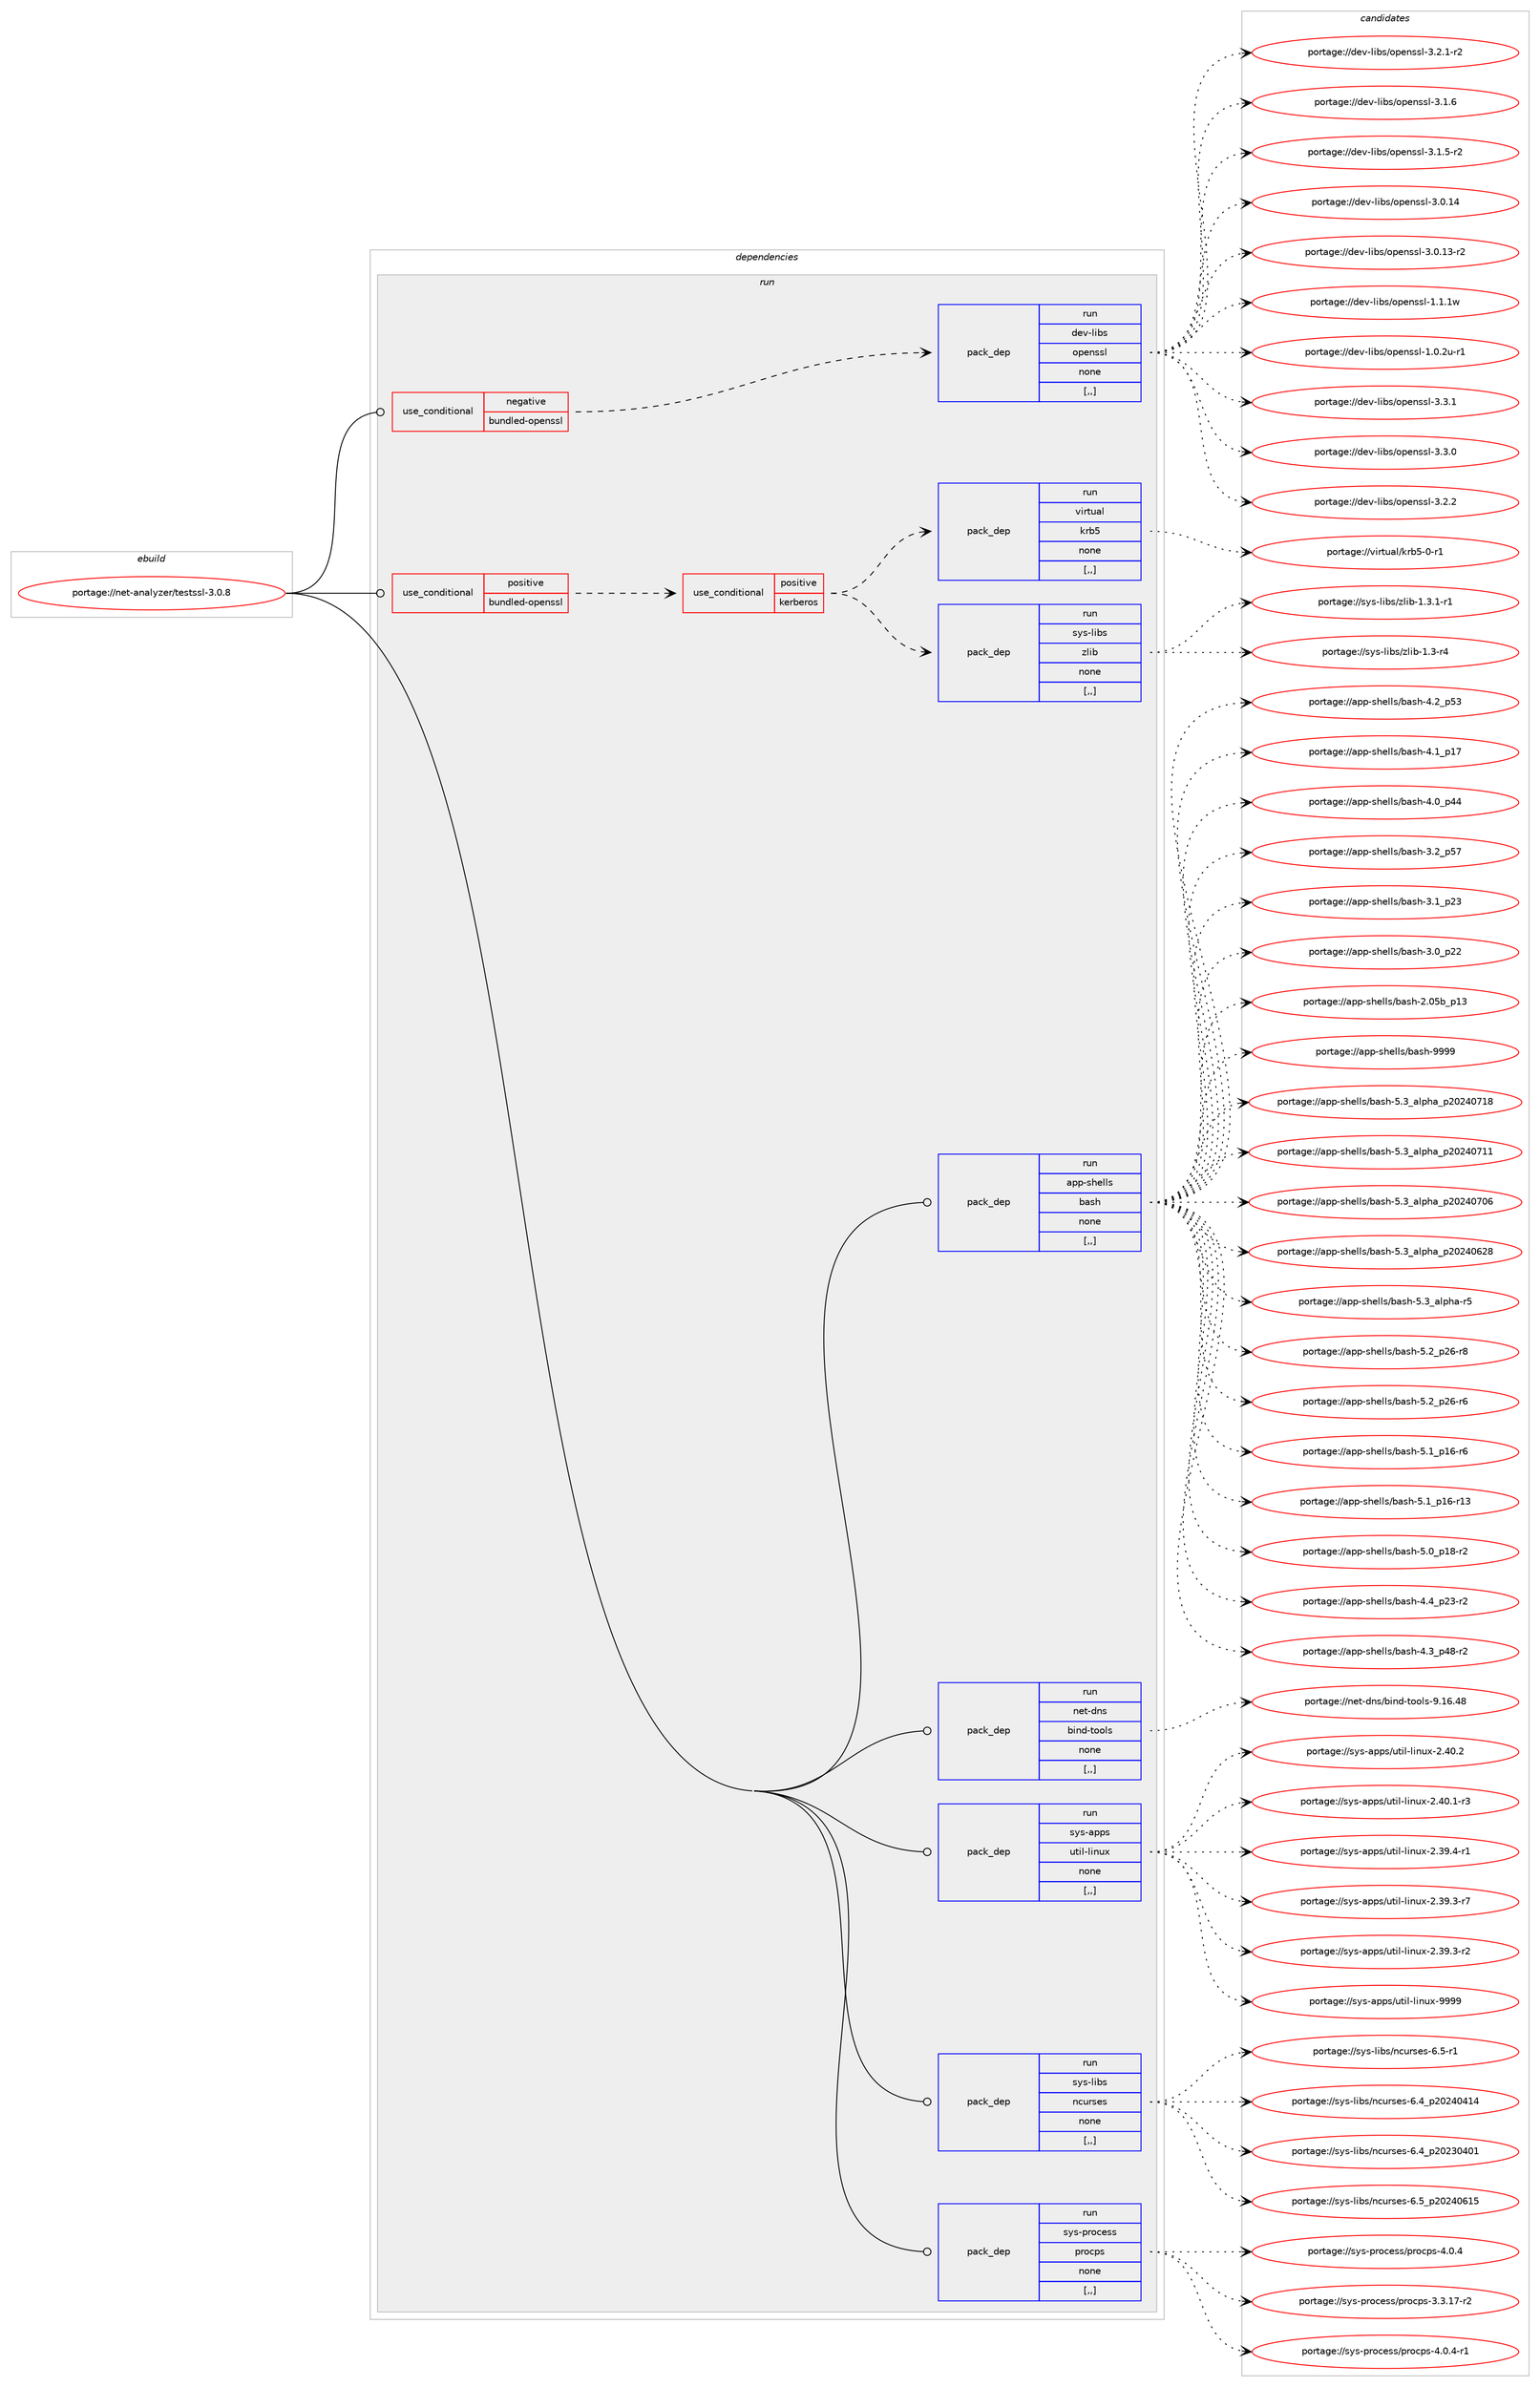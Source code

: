 digraph prolog {

# *************
# Graph options
# *************

newrank=true;
concentrate=true;
compound=true;
graph [rankdir=LR,fontname=Helvetica,fontsize=10,ranksep=1.5];#, ranksep=2.5, nodesep=0.2];
edge  [arrowhead=vee];
node  [fontname=Helvetica,fontsize=10];

# **********
# The ebuild
# **********

subgraph cluster_leftcol {
color=gray;
label=<<i>ebuild</i>>;
id [label="portage://net-analyzer/testssl-3.0.8", color=red, width=4, href="../net-analyzer/testssl-3.0.8.svg"];
}

# ****************
# The dependencies
# ****************

subgraph cluster_midcol {
color=gray;
label=<<i>dependencies</i>>;
subgraph cluster_compile {
fillcolor="#eeeeee";
style=filled;
label=<<i>compile</i>>;
}
subgraph cluster_compileandrun {
fillcolor="#eeeeee";
style=filled;
label=<<i>compile and run</i>>;
}
subgraph cluster_run {
fillcolor="#eeeeee";
style=filled;
label=<<i>run</i>>;
subgraph cond88330 {
dependency342346 [label=<<TABLE BORDER="0" CELLBORDER="1" CELLSPACING="0" CELLPADDING="4"><TR><TD ROWSPAN="3" CELLPADDING="10">use_conditional</TD></TR><TR><TD>negative</TD></TR><TR><TD>bundled-openssl</TD></TR></TABLE>>, shape=none, color=red];
subgraph pack251414 {
dependency342347 [label=<<TABLE BORDER="0" CELLBORDER="1" CELLSPACING="0" CELLPADDING="4" WIDTH="220"><TR><TD ROWSPAN="6" CELLPADDING="30">pack_dep</TD></TR><TR><TD WIDTH="110">run</TD></TR><TR><TD>dev-libs</TD></TR><TR><TD>openssl</TD></TR><TR><TD>none</TD></TR><TR><TD>[,,]</TD></TR></TABLE>>, shape=none, color=blue];
}
dependency342346:e -> dependency342347:w [weight=20,style="dashed",arrowhead="vee"];
}
id:e -> dependency342346:w [weight=20,style="solid",arrowhead="odot"];
subgraph cond88331 {
dependency342348 [label=<<TABLE BORDER="0" CELLBORDER="1" CELLSPACING="0" CELLPADDING="4"><TR><TD ROWSPAN="3" CELLPADDING="10">use_conditional</TD></TR><TR><TD>positive</TD></TR><TR><TD>bundled-openssl</TD></TR></TABLE>>, shape=none, color=red];
subgraph cond88332 {
dependency342349 [label=<<TABLE BORDER="0" CELLBORDER="1" CELLSPACING="0" CELLPADDING="4"><TR><TD ROWSPAN="3" CELLPADDING="10">use_conditional</TD></TR><TR><TD>positive</TD></TR><TR><TD>kerberos</TD></TR></TABLE>>, shape=none, color=red];
subgraph pack251415 {
dependency342350 [label=<<TABLE BORDER="0" CELLBORDER="1" CELLSPACING="0" CELLPADDING="4" WIDTH="220"><TR><TD ROWSPAN="6" CELLPADDING="30">pack_dep</TD></TR><TR><TD WIDTH="110">run</TD></TR><TR><TD>sys-libs</TD></TR><TR><TD>zlib</TD></TR><TR><TD>none</TD></TR><TR><TD>[,,]</TD></TR></TABLE>>, shape=none, color=blue];
}
dependency342349:e -> dependency342350:w [weight=20,style="dashed",arrowhead="vee"];
subgraph pack251416 {
dependency342351 [label=<<TABLE BORDER="0" CELLBORDER="1" CELLSPACING="0" CELLPADDING="4" WIDTH="220"><TR><TD ROWSPAN="6" CELLPADDING="30">pack_dep</TD></TR><TR><TD WIDTH="110">run</TD></TR><TR><TD>virtual</TD></TR><TR><TD>krb5</TD></TR><TR><TD>none</TD></TR><TR><TD>[,,]</TD></TR></TABLE>>, shape=none, color=blue];
}
dependency342349:e -> dependency342351:w [weight=20,style="dashed",arrowhead="vee"];
}
dependency342348:e -> dependency342349:w [weight=20,style="dashed",arrowhead="vee"];
}
id:e -> dependency342348:w [weight=20,style="solid",arrowhead="odot"];
subgraph pack251417 {
dependency342352 [label=<<TABLE BORDER="0" CELLBORDER="1" CELLSPACING="0" CELLPADDING="4" WIDTH="220"><TR><TD ROWSPAN="6" CELLPADDING="30">pack_dep</TD></TR><TR><TD WIDTH="110">run</TD></TR><TR><TD>app-shells</TD></TR><TR><TD>bash</TD></TR><TR><TD>none</TD></TR><TR><TD>[,,]</TD></TR></TABLE>>, shape=none, color=blue];
}
id:e -> dependency342352:w [weight=20,style="solid",arrowhead="odot"];
subgraph pack251418 {
dependency342353 [label=<<TABLE BORDER="0" CELLBORDER="1" CELLSPACING="0" CELLPADDING="4" WIDTH="220"><TR><TD ROWSPAN="6" CELLPADDING="30">pack_dep</TD></TR><TR><TD WIDTH="110">run</TD></TR><TR><TD>net-dns</TD></TR><TR><TD>bind-tools</TD></TR><TR><TD>none</TD></TR><TR><TD>[,,]</TD></TR></TABLE>>, shape=none, color=blue];
}
id:e -> dependency342353:w [weight=20,style="solid",arrowhead="odot"];
subgraph pack251419 {
dependency342354 [label=<<TABLE BORDER="0" CELLBORDER="1" CELLSPACING="0" CELLPADDING="4" WIDTH="220"><TR><TD ROWSPAN="6" CELLPADDING="30">pack_dep</TD></TR><TR><TD WIDTH="110">run</TD></TR><TR><TD>sys-apps</TD></TR><TR><TD>util-linux</TD></TR><TR><TD>none</TD></TR><TR><TD>[,,]</TD></TR></TABLE>>, shape=none, color=blue];
}
id:e -> dependency342354:w [weight=20,style="solid",arrowhead="odot"];
subgraph pack251420 {
dependency342355 [label=<<TABLE BORDER="0" CELLBORDER="1" CELLSPACING="0" CELLPADDING="4" WIDTH="220"><TR><TD ROWSPAN="6" CELLPADDING="30">pack_dep</TD></TR><TR><TD WIDTH="110">run</TD></TR><TR><TD>sys-libs</TD></TR><TR><TD>ncurses</TD></TR><TR><TD>none</TD></TR><TR><TD>[,,]</TD></TR></TABLE>>, shape=none, color=blue];
}
id:e -> dependency342355:w [weight=20,style="solid",arrowhead="odot"];
subgraph pack251421 {
dependency342356 [label=<<TABLE BORDER="0" CELLBORDER="1" CELLSPACING="0" CELLPADDING="4" WIDTH="220"><TR><TD ROWSPAN="6" CELLPADDING="30">pack_dep</TD></TR><TR><TD WIDTH="110">run</TD></TR><TR><TD>sys-process</TD></TR><TR><TD>procps</TD></TR><TR><TD>none</TD></TR><TR><TD>[,,]</TD></TR></TABLE>>, shape=none, color=blue];
}
id:e -> dependency342356:w [weight=20,style="solid",arrowhead="odot"];
}
}

# **************
# The candidates
# **************

subgraph cluster_choices {
rank=same;
color=gray;
label=<<i>candidates</i>>;

subgraph choice251414 {
color=black;
nodesep=1;
choice100101118451081059811547111112101110115115108455146514649 [label="portage://dev-libs/openssl-3.3.1", color=red, width=4,href="../dev-libs/openssl-3.3.1.svg"];
choice100101118451081059811547111112101110115115108455146514648 [label="portage://dev-libs/openssl-3.3.0", color=red, width=4,href="../dev-libs/openssl-3.3.0.svg"];
choice100101118451081059811547111112101110115115108455146504650 [label="portage://dev-libs/openssl-3.2.2", color=red, width=4,href="../dev-libs/openssl-3.2.2.svg"];
choice1001011184510810598115471111121011101151151084551465046494511450 [label="portage://dev-libs/openssl-3.2.1-r2", color=red, width=4,href="../dev-libs/openssl-3.2.1-r2.svg"];
choice100101118451081059811547111112101110115115108455146494654 [label="portage://dev-libs/openssl-3.1.6", color=red, width=4,href="../dev-libs/openssl-3.1.6.svg"];
choice1001011184510810598115471111121011101151151084551464946534511450 [label="portage://dev-libs/openssl-3.1.5-r2", color=red, width=4,href="../dev-libs/openssl-3.1.5-r2.svg"];
choice10010111845108105981154711111210111011511510845514648464952 [label="portage://dev-libs/openssl-3.0.14", color=red, width=4,href="../dev-libs/openssl-3.0.14.svg"];
choice100101118451081059811547111112101110115115108455146484649514511450 [label="portage://dev-libs/openssl-3.0.13-r2", color=red, width=4,href="../dev-libs/openssl-3.0.13-r2.svg"];
choice100101118451081059811547111112101110115115108454946494649119 [label="portage://dev-libs/openssl-1.1.1w", color=red, width=4,href="../dev-libs/openssl-1.1.1w.svg"];
choice1001011184510810598115471111121011101151151084549464846501174511449 [label="portage://dev-libs/openssl-1.0.2u-r1", color=red, width=4,href="../dev-libs/openssl-1.0.2u-r1.svg"];
dependency342347:e -> choice100101118451081059811547111112101110115115108455146514649:w [style=dotted,weight="100"];
dependency342347:e -> choice100101118451081059811547111112101110115115108455146514648:w [style=dotted,weight="100"];
dependency342347:e -> choice100101118451081059811547111112101110115115108455146504650:w [style=dotted,weight="100"];
dependency342347:e -> choice1001011184510810598115471111121011101151151084551465046494511450:w [style=dotted,weight="100"];
dependency342347:e -> choice100101118451081059811547111112101110115115108455146494654:w [style=dotted,weight="100"];
dependency342347:e -> choice1001011184510810598115471111121011101151151084551464946534511450:w [style=dotted,weight="100"];
dependency342347:e -> choice10010111845108105981154711111210111011511510845514648464952:w [style=dotted,weight="100"];
dependency342347:e -> choice100101118451081059811547111112101110115115108455146484649514511450:w [style=dotted,weight="100"];
dependency342347:e -> choice100101118451081059811547111112101110115115108454946494649119:w [style=dotted,weight="100"];
dependency342347:e -> choice1001011184510810598115471111121011101151151084549464846501174511449:w [style=dotted,weight="100"];
}
subgraph choice251415 {
color=black;
nodesep=1;
choice115121115451081059811547122108105984549465146494511449 [label="portage://sys-libs/zlib-1.3.1-r1", color=red, width=4,href="../sys-libs/zlib-1.3.1-r1.svg"];
choice11512111545108105981154712210810598454946514511452 [label="portage://sys-libs/zlib-1.3-r4", color=red, width=4,href="../sys-libs/zlib-1.3-r4.svg"];
dependency342350:e -> choice115121115451081059811547122108105984549465146494511449:w [style=dotted,weight="100"];
dependency342350:e -> choice11512111545108105981154712210810598454946514511452:w [style=dotted,weight="100"];
}
subgraph choice251416 {
color=black;
nodesep=1;
choice1181051141161179710847107114985345484511449 [label="portage://virtual/krb5-0-r1", color=red, width=4,href="../virtual/krb5-0-r1.svg"];
dependency342351:e -> choice1181051141161179710847107114985345484511449:w [style=dotted,weight="100"];
}
subgraph choice251417 {
color=black;
nodesep=1;
choice97112112451151041011081081154798971151044557575757 [label="portage://app-shells/bash-9999", color=red, width=4,href="../app-shells/bash-9999.svg"];
choice971121124511510410110810811547989711510445534651959710811210497951125048505248554956 [label="portage://app-shells/bash-5.3_alpha_p20240718", color=red, width=4,href="../app-shells/bash-5.3_alpha_p20240718.svg"];
choice971121124511510410110810811547989711510445534651959710811210497951125048505248554949 [label="portage://app-shells/bash-5.3_alpha_p20240711", color=red, width=4,href="../app-shells/bash-5.3_alpha_p20240711.svg"];
choice971121124511510410110810811547989711510445534651959710811210497951125048505248554854 [label="portage://app-shells/bash-5.3_alpha_p20240706", color=red, width=4,href="../app-shells/bash-5.3_alpha_p20240706.svg"];
choice971121124511510410110810811547989711510445534651959710811210497951125048505248545056 [label="portage://app-shells/bash-5.3_alpha_p20240628", color=red, width=4,href="../app-shells/bash-5.3_alpha_p20240628.svg"];
choice9711211245115104101108108115479897115104455346519597108112104974511453 [label="portage://app-shells/bash-5.3_alpha-r5", color=red, width=4,href="../app-shells/bash-5.3_alpha-r5.svg"];
choice9711211245115104101108108115479897115104455346509511250544511456 [label="portage://app-shells/bash-5.2_p26-r8", color=red, width=4,href="../app-shells/bash-5.2_p26-r8.svg"];
choice9711211245115104101108108115479897115104455346509511250544511454 [label="portage://app-shells/bash-5.2_p26-r6", color=red, width=4,href="../app-shells/bash-5.2_p26-r6.svg"];
choice9711211245115104101108108115479897115104455346499511249544511454 [label="portage://app-shells/bash-5.1_p16-r6", color=red, width=4,href="../app-shells/bash-5.1_p16-r6.svg"];
choice971121124511510410110810811547989711510445534649951124954451144951 [label="portage://app-shells/bash-5.1_p16-r13", color=red, width=4,href="../app-shells/bash-5.1_p16-r13.svg"];
choice9711211245115104101108108115479897115104455346489511249564511450 [label="portage://app-shells/bash-5.0_p18-r2", color=red, width=4,href="../app-shells/bash-5.0_p18-r2.svg"];
choice9711211245115104101108108115479897115104455246529511250514511450 [label="portage://app-shells/bash-4.4_p23-r2", color=red, width=4,href="../app-shells/bash-4.4_p23-r2.svg"];
choice9711211245115104101108108115479897115104455246519511252564511450 [label="portage://app-shells/bash-4.3_p48-r2", color=red, width=4,href="../app-shells/bash-4.3_p48-r2.svg"];
choice971121124511510410110810811547989711510445524650951125351 [label="portage://app-shells/bash-4.2_p53", color=red, width=4,href="../app-shells/bash-4.2_p53.svg"];
choice971121124511510410110810811547989711510445524649951124955 [label="portage://app-shells/bash-4.1_p17", color=red, width=4,href="../app-shells/bash-4.1_p17.svg"];
choice971121124511510410110810811547989711510445524648951125252 [label="portage://app-shells/bash-4.0_p44", color=red, width=4,href="../app-shells/bash-4.0_p44.svg"];
choice971121124511510410110810811547989711510445514650951125355 [label="portage://app-shells/bash-3.2_p57", color=red, width=4,href="../app-shells/bash-3.2_p57.svg"];
choice971121124511510410110810811547989711510445514649951125051 [label="portage://app-shells/bash-3.1_p23", color=red, width=4,href="../app-shells/bash-3.1_p23.svg"];
choice971121124511510410110810811547989711510445514648951125050 [label="portage://app-shells/bash-3.0_p22", color=red, width=4,href="../app-shells/bash-3.0_p22.svg"];
choice9711211245115104101108108115479897115104455046485398951124951 [label="portage://app-shells/bash-2.05b_p13", color=red, width=4,href="../app-shells/bash-2.05b_p13.svg"];
dependency342352:e -> choice97112112451151041011081081154798971151044557575757:w [style=dotted,weight="100"];
dependency342352:e -> choice971121124511510410110810811547989711510445534651959710811210497951125048505248554956:w [style=dotted,weight="100"];
dependency342352:e -> choice971121124511510410110810811547989711510445534651959710811210497951125048505248554949:w [style=dotted,weight="100"];
dependency342352:e -> choice971121124511510410110810811547989711510445534651959710811210497951125048505248554854:w [style=dotted,weight="100"];
dependency342352:e -> choice971121124511510410110810811547989711510445534651959710811210497951125048505248545056:w [style=dotted,weight="100"];
dependency342352:e -> choice9711211245115104101108108115479897115104455346519597108112104974511453:w [style=dotted,weight="100"];
dependency342352:e -> choice9711211245115104101108108115479897115104455346509511250544511456:w [style=dotted,weight="100"];
dependency342352:e -> choice9711211245115104101108108115479897115104455346509511250544511454:w [style=dotted,weight="100"];
dependency342352:e -> choice9711211245115104101108108115479897115104455346499511249544511454:w [style=dotted,weight="100"];
dependency342352:e -> choice971121124511510410110810811547989711510445534649951124954451144951:w [style=dotted,weight="100"];
dependency342352:e -> choice9711211245115104101108108115479897115104455346489511249564511450:w [style=dotted,weight="100"];
dependency342352:e -> choice9711211245115104101108108115479897115104455246529511250514511450:w [style=dotted,weight="100"];
dependency342352:e -> choice9711211245115104101108108115479897115104455246519511252564511450:w [style=dotted,weight="100"];
dependency342352:e -> choice971121124511510410110810811547989711510445524650951125351:w [style=dotted,weight="100"];
dependency342352:e -> choice971121124511510410110810811547989711510445524649951124955:w [style=dotted,weight="100"];
dependency342352:e -> choice971121124511510410110810811547989711510445524648951125252:w [style=dotted,weight="100"];
dependency342352:e -> choice971121124511510410110810811547989711510445514650951125355:w [style=dotted,weight="100"];
dependency342352:e -> choice971121124511510410110810811547989711510445514649951125051:w [style=dotted,weight="100"];
dependency342352:e -> choice971121124511510410110810811547989711510445514648951125050:w [style=dotted,weight="100"];
dependency342352:e -> choice9711211245115104101108108115479897115104455046485398951124951:w [style=dotted,weight="100"];
}
subgraph choice251418 {
color=black;
nodesep=1;
choice110101116451001101154798105110100451161111111081154557464954465256 [label="portage://net-dns/bind-tools-9.16.48", color=red, width=4,href="../net-dns/bind-tools-9.16.48.svg"];
dependency342353:e -> choice110101116451001101154798105110100451161111111081154557464954465256:w [style=dotted,weight="100"];
}
subgraph choice251419 {
color=black;
nodesep=1;
choice115121115459711211211547117116105108451081051101171204557575757 [label="portage://sys-apps/util-linux-9999", color=red, width=4,href="../sys-apps/util-linux-9999.svg"];
choice1151211154597112112115471171161051084510810511011712045504652484650 [label="portage://sys-apps/util-linux-2.40.2", color=red, width=4,href="../sys-apps/util-linux-2.40.2.svg"];
choice11512111545971121121154711711610510845108105110117120455046524846494511451 [label="portage://sys-apps/util-linux-2.40.1-r3", color=red, width=4,href="../sys-apps/util-linux-2.40.1-r3.svg"];
choice11512111545971121121154711711610510845108105110117120455046515746524511449 [label="portage://sys-apps/util-linux-2.39.4-r1", color=red, width=4,href="../sys-apps/util-linux-2.39.4-r1.svg"];
choice11512111545971121121154711711610510845108105110117120455046515746514511455 [label="portage://sys-apps/util-linux-2.39.3-r7", color=red, width=4,href="../sys-apps/util-linux-2.39.3-r7.svg"];
choice11512111545971121121154711711610510845108105110117120455046515746514511450 [label="portage://sys-apps/util-linux-2.39.3-r2", color=red, width=4,href="../sys-apps/util-linux-2.39.3-r2.svg"];
dependency342354:e -> choice115121115459711211211547117116105108451081051101171204557575757:w [style=dotted,weight="100"];
dependency342354:e -> choice1151211154597112112115471171161051084510810511011712045504652484650:w [style=dotted,weight="100"];
dependency342354:e -> choice11512111545971121121154711711610510845108105110117120455046524846494511451:w [style=dotted,weight="100"];
dependency342354:e -> choice11512111545971121121154711711610510845108105110117120455046515746524511449:w [style=dotted,weight="100"];
dependency342354:e -> choice11512111545971121121154711711610510845108105110117120455046515746514511455:w [style=dotted,weight="100"];
dependency342354:e -> choice11512111545971121121154711711610510845108105110117120455046515746514511450:w [style=dotted,weight="100"];
}
subgraph choice251420 {
color=black;
nodesep=1;
choice1151211154510810598115471109911711411510111545544653951125048505248544953 [label="portage://sys-libs/ncurses-6.5_p20240615", color=red, width=4,href="../sys-libs/ncurses-6.5_p20240615.svg"];
choice11512111545108105981154711099117114115101115455446534511449 [label="portage://sys-libs/ncurses-6.5-r1", color=red, width=4,href="../sys-libs/ncurses-6.5-r1.svg"];
choice1151211154510810598115471109911711411510111545544652951125048505248524952 [label="portage://sys-libs/ncurses-6.4_p20240414", color=red, width=4,href="../sys-libs/ncurses-6.4_p20240414.svg"];
choice1151211154510810598115471109911711411510111545544652951125048505148524849 [label="portage://sys-libs/ncurses-6.4_p20230401", color=red, width=4,href="../sys-libs/ncurses-6.4_p20230401.svg"];
dependency342355:e -> choice1151211154510810598115471109911711411510111545544653951125048505248544953:w [style=dotted,weight="100"];
dependency342355:e -> choice11512111545108105981154711099117114115101115455446534511449:w [style=dotted,weight="100"];
dependency342355:e -> choice1151211154510810598115471109911711411510111545544652951125048505248524952:w [style=dotted,weight="100"];
dependency342355:e -> choice1151211154510810598115471109911711411510111545544652951125048505148524849:w [style=dotted,weight="100"];
}
subgraph choice251421 {
color=black;
nodesep=1;
choice115121115451121141119910111511547112114111991121154552464846524511449 [label="portage://sys-process/procps-4.0.4-r1", color=red, width=4,href="../sys-process/procps-4.0.4-r1.svg"];
choice11512111545112114111991011151154711211411199112115455246484652 [label="portage://sys-process/procps-4.0.4", color=red, width=4,href="../sys-process/procps-4.0.4.svg"];
choice11512111545112114111991011151154711211411199112115455146514649554511450 [label="portage://sys-process/procps-3.3.17-r2", color=red, width=4,href="../sys-process/procps-3.3.17-r2.svg"];
dependency342356:e -> choice115121115451121141119910111511547112114111991121154552464846524511449:w [style=dotted,weight="100"];
dependency342356:e -> choice11512111545112114111991011151154711211411199112115455246484652:w [style=dotted,weight="100"];
dependency342356:e -> choice11512111545112114111991011151154711211411199112115455146514649554511450:w [style=dotted,weight="100"];
}
}

}
